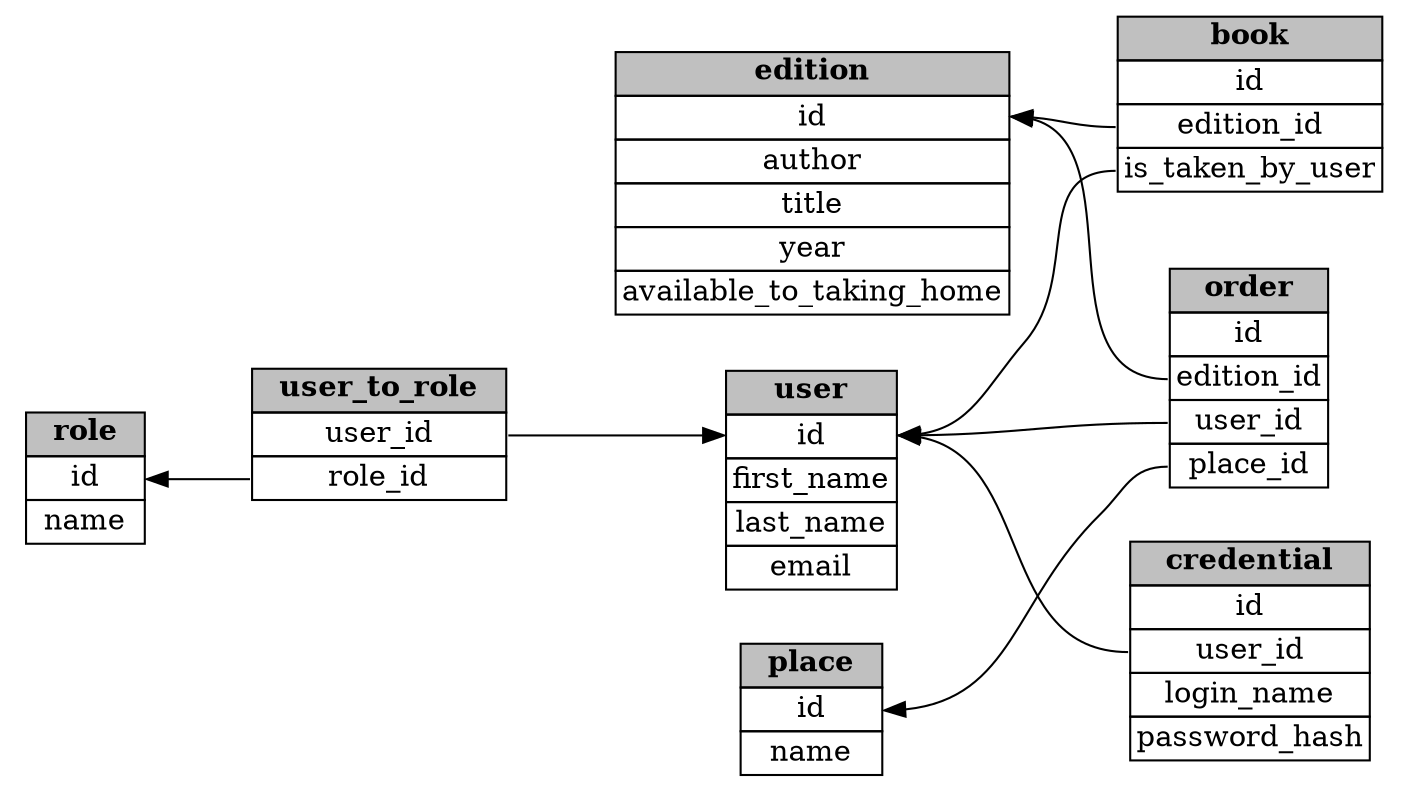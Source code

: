 digraph wl_db {
  node [shape=rectangle]

  rankdir=RL

  user
  [
    shape = none
    label = <<table border="0" cellspacing="0">
                <tr><td border="1" bgcolor="grey"><b>user</b></td></tr>
                <tr><td port="id" border="1">id</td></tr>
                <tr><td border="1">first_name</td></tr>
                <tr><td border="1">last_name</td></tr>
                <tr><td border="1">email</td></tr>
            </table>>
  ]

  credential
  [
    shape = none
    label = <<table border="0" cellspacing="0">
                <tr><td border="1" bgcolor="grey">  <b>credential</b>  </td></tr>
                <tr><td border="1">id</td></tr>
                <tr><td port="u_id" border="1">user_id</td></tr>
                <tr><td border="1">login_name</td></tr>
                <tr><td border="1">password_hash</td></tr>
            </table>>
  ]

  credential:u_id -> user:id [weight=1]

  role
  [
    shape = none
    label = <<table border="0" cellspacing="0">
                <tr><td border="1" bgcolor="grey">  <b>role</b>  </td></tr>
                <tr><td port="id" border="1">id</td></tr>
                <tr><td border="1">name</td></tr>
            </table>>
  ]

  user_to_role
  [
    shape = none
    label = <<table border="0" cellspacing="0">
                <tr><td border="1" bgcolor="grey">  <b>user_to_role</b>  </td></tr>
                <tr><td port="u_id" border="1">user_id</td></tr>
                <tr><td port="r_id" border="1">role_id</td></tr>
            </table>>
  ]

  user -> user_to_role [style=invis; weight=0]
  user_to_role:u_id -> user:id [weight=1]
  user_to_role:r_id -> role:id [weight=1]

  book
  [
    shape = none
    label = <<table border="0" cellspacing="0">
                <tr><td border="1" bgcolor="grey">  <b>book</b>  </td></tr>
                <tr><td port="id" border="1">id</td></tr>
                <tr><td port="e_id" border="1">edition_id</td></tr>
                <tr><td port="u_id" border="1">is_taken_by_user</td></tr>
            </table>>
  ]

book:u_id -> user:id [weight=1]

  edition
  [
    shape = none
    label = <<table border="0" cellspacing="0">
                <tr><td border="1" bgcolor="grey">  <b>edition</b>  </td></tr>
                <tr><td port="id" border="1">id</td></tr>
                <tr><td border="1">author</td></tr>
                <tr><td border="1">title</td></tr>
                <tr><td border="1">year</td></tr>
                <tr><td border="1">available_to_taking_home</td></tr>
            </table>>
  ]

  book:e_id -> edition:id [weight=1]

  order
  [
    shape = none
    label = <<table border="0" cellspacing="0">
                <tr><td border="1" bgcolor="grey">  <b>order</b>  </td></tr>
                <tr><td port="id" border="1">id</td></tr>
                <tr><td port="e_id" border="1">edition_id</td></tr>
                <tr><td port="u_id" border="1">user_id</td></tr>
                <tr><td port="p_id" border="1">place_id</td></tr>
            </table>>
  ]

  order:e_id -> edition:id [weight=1]
  order:u_id -> user:id [weight=1]

  place
  [
    shape = none
    label = <<table border="0" cellspacing="0">
                <tr><td border="1" bgcolor="grey">  <b>place</b>  </td></tr>
                <tr><td port="id" border="1">id</td></tr>
                <tr><td border="1">name</td></tr>
            </table>>
  ]
 order:p_id -> place:id [weight=1]

}